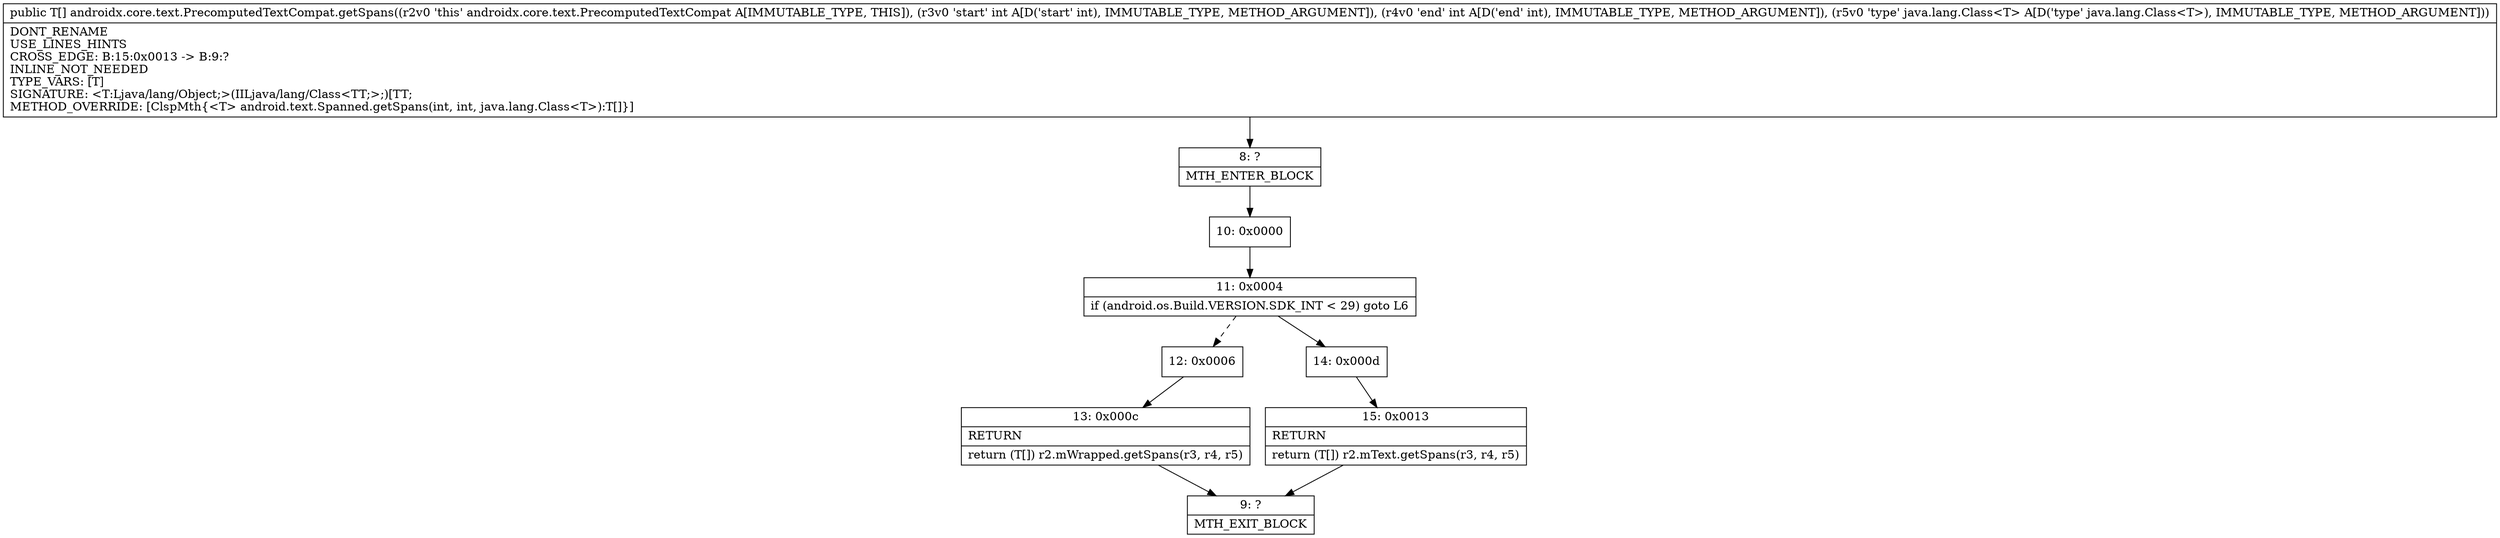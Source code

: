 digraph "CFG forandroidx.core.text.PrecomputedTextCompat.getSpans(IILjava\/lang\/Class;)[Ljava\/lang\/Object;" {
Node_8 [shape=record,label="{8\:\ ?|MTH_ENTER_BLOCK\l}"];
Node_10 [shape=record,label="{10\:\ 0x0000}"];
Node_11 [shape=record,label="{11\:\ 0x0004|if (android.os.Build.VERSION.SDK_INT \< 29) goto L6\l}"];
Node_12 [shape=record,label="{12\:\ 0x0006}"];
Node_13 [shape=record,label="{13\:\ 0x000c|RETURN\l|return (T[]) r2.mWrapped.getSpans(r3, r4, r5)\l}"];
Node_9 [shape=record,label="{9\:\ ?|MTH_EXIT_BLOCK\l}"];
Node_14 [shape=record,label="{14\:\ 0x000d}"];
Node_15 [shape=record,label="{15\:\ 0x0013|RETURN\l|return (T[]) r2.mText.getSpans(r3, r4, r5)\l}"];
MethodNode[shape=record,label="{public T[] androidx.core.text.PrecomputedTextCompat.getSpans((r2v0 'this' androidx.core.text.PrecomputedTextCompat A[IMMUTABLE_TYPE, THIS]), (r3v0 'start' int A[D('start' int), IMMUTABLE_TYPE, METHOD_ARGUMENT]), (r4v0 'end' int A[D('end' int), IMMUTABLE_TYPE, METHOD_ARGUMENT]), (r5v0 'type' java.lang.Class\<T\> A[D('type' java.lang.Class\<T\>), IMMUTABLE_TYPE, METHOD_ARGUMENT]))  | DONT_RENAME\lUSE_LINES_HINTS\lCROSS_EDGE: B:15:0x0013 \-\> B:9:?\lINLINE_NOT_NEEDED\lTYPE_VARS: [T]\lSIGNATURE: \<T:Ljava\/lang\/Object;\>(IILjava\/lang\/Class\<TT;\>;)[TT;\lMETHOD_OVERRIDE: [ClspMth\{\<T\> android.text.Spanned.getSpans(int, int, java.lang.Class\<T\>):T[]\}]\l}"];
MethodNode -> Node_8;Node_8 -> Node_10;
Node_10 -> Node_11;
Node_11 -> Node_12[style=dashed];
Node_11 -> Node_14;
Node_12 -> Node_13;
Node_13 -> Node_9;
Node_14 -> Node_15;
Node_15 -> Node_9;
}

